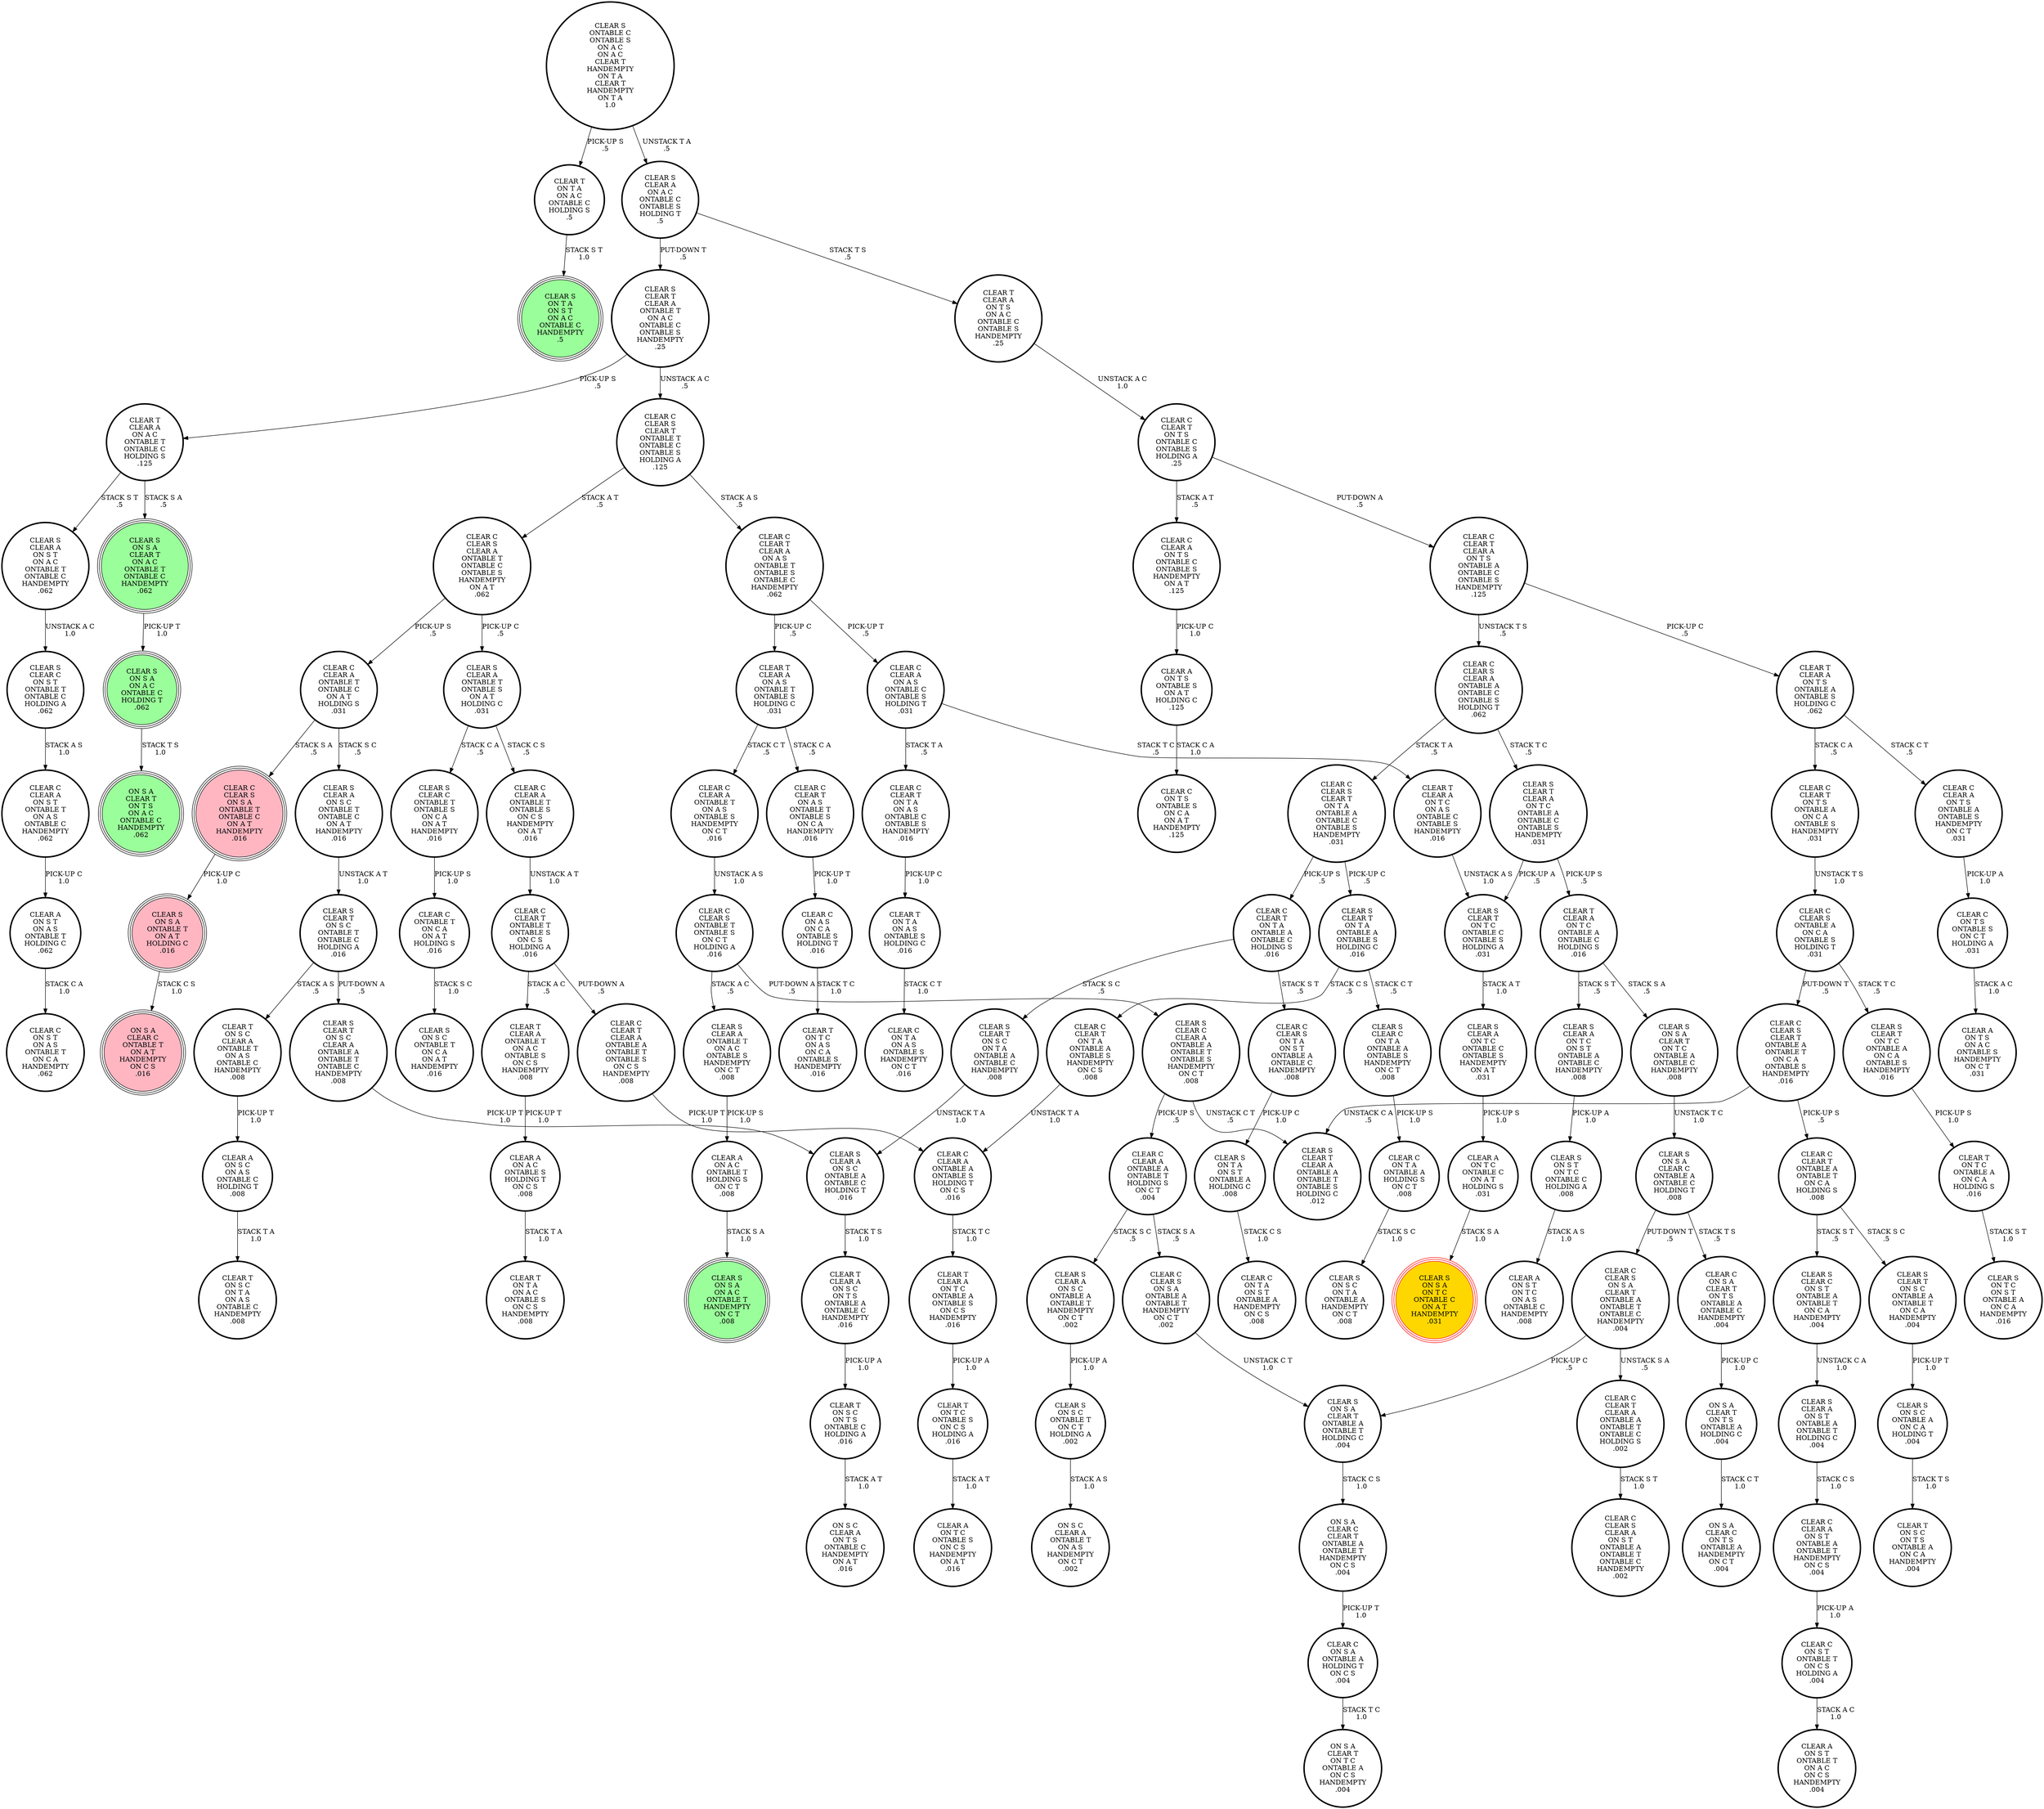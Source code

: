 digraph {
"CLEAR C\nCLEAR A\nONTABLE T\nONTABLE S\nON C S\nHANDEMPTY\nON A T\n.016\n" -> "CLEAR C\nCLEAR T\nONTABLE T\nONTABLE S\nON C S\nHOLDING A\n.016\n"[label="UNSTACK A T\n1.0\n"];
"CLEAR C\nCLEAR A\nON S T\nONTABLE A\nONTABLE T\nHANDEMPTY\nON C S\n.004\n" -> "CLEAR C\nON S T\nONTABLE T\nON C S\nHOLDING A\n.004\n"[label="PICK-UP A\n1.0\n"];
"CLEAR C\nCLEAR A\nON T S\nONTABLE C\nONTABLE S\nHANDEMPTY\nON A T\n.125\n" -> "CLEAR A\nON T S\nONTABLE S\nON A T\nHOLDING C\n.125\n"[label="PICK-UP C\n1.0\n"];
"CLEAR S\nON S A\nONTABLE T\nON A T\nHOLDING C\n.016\n" -> "ON S A\nCLEAR C\nONTABLE T\nON A T\nHANDEMPTY\nON C S\n.016\n"[label="STACK C S\n1.0\n"];
"CLEAR C\nCLEAR T\nON T A\nONTABLE A\nONTABLE S\nHANDEMPTY\nON C S\n.008\n" -> "CLEAR C\nCLEAR A\nONTABLE A\nONTABLE S\nHOLDING T\nON C S\n.016\n"[label="UNSTACK T A\n1.0\n"];
"CLEAR C\nCLEAR S\nON S A\nCLEAR T\nONTABLE A\nONTABLE T\nONTABLE C\nHANDEMPTY\n.004\n" -> "CLEAR C\nCLEAR T\nCLEAR A\nONTABLE A\nONTABLE T\nONTABLE C\nHOLDING S\n.002\n"[label="UNSTACK S A\n.5\n"];
"CLEAR C\nCLEAR S\nON S A\nCLEAR T\nONTABLE A\nONTABLE T\nONTABLE C\nHANDEMPTY\n.004\n" -> "CLEAR S\nON S A\nCLEAR T\nONTABLE A\nONTABLE T\nHOLDING C\n.004\n"[label="PICK-UP C\n.5\n"];
"CLEAR T\nCLEAR A\nON T C\nONTABLE A\nONTABLE C\nHOLDING S\n.016\n" -> "CLEAR S\nCLEAR A\nON T C\nON S T\nONTABLE A\nONTABLE C\nHANDEMPTY\n.008\n"[label="STACK S T\n.5\n"];
"CLEAR T\nCLEAR A\nON T C\nONTABLE A\nONTABLE C\nHOLDING S\n.016\n" -> "CLEAR S\nON S A\nCLEAR T\nON T C\nONTABLE A\nONTABLE C\nHANDEMPTY\n.008\n"[label="STACK S A\n.5\n"];
"CLEAR S\nCLEAR C\nON T A\nONTABLE A\nONTABLE S\nHANDEMPTY\nON C T\n.008\n" -> "CLEAR C\nON T A\nONTABLE A\nHOLDING S\nON C T\n.008\n"[label="PICK-UP S\n1.0\n"];
"CLEAR S\nCLEAR C\nON S T\nONTABLE A\nONTABLE T\nON C A\nHANDEMPTY\n.004\n" -> "CLEAR S\nCLEAR A\nON S T\nONTABLE A\nONTABLE T\nHOLDING C\n.004\n"[label="UNSTACK C A\n1.0\n"];
"CLEAR C\nCLEAR S\nON S A\nONTABLE T\nONTABLE C\nON A T\nHANDEMPTY\n.016\n" -> "CLEAR S\nON S A\nONTABLE T\nON A T\nHOLDING C\n.016\n"[label="PICK-UP C\n1.0\n"];
"CLEAR S\nCLEAR T\nON S C\nCLEAR A\nONTABLE A\nONTABLE T\nONTABLE C\nHANDEMPTY\n.008\n" -> "CLEAR S\nCLEAR A\nON S C\nONTABLE A\nONTABLE C\nHOLDING T\n.016\n"[label="PICK-UP T\n1.0\n"];
"CLEAR A\nON A C\nONTABLE T\nHOLDING S\nON C T\n.008\n" -> "CLEAR S\nON S A\nON A C\nONTABLE T\nHANDEMPTY\nON C T\n.008\n"[label="STACK S A\n1.0\n"];
"CLEAR S\nON S T\nON T C\nONTABLE C\nHOLDING A\n.008\n" -> "CLEAR A\nON S T\nON T C\nON A S\nONTABLE C\nHANDEMPTY\n.008\n"[label="STACK A S\n1.0\n"];
"CLEAR S\nCLEAR A\nONTABLE T\nON A C\nONTABLE S\nHANDEMPTY\nON C T\n.008\n" -> "CLEAR A\nON A C\nONTABLE T\nHOLDING S\nON C T\n.008\n"[label="PICK-UP S\n1.0\n"];
"CLEAR S\nCLEAR A\nON T C\nON S T\nONTABLE A\nONTABLE C\nHANDEMPTY\n.008\n" -> "CLEAR S\nON S T\nON T C\nONTABLE C\nHOLDING A\n.008\n"[label="PICK-UP A\n1.0\n"];
"CLEAR T\nCLEAR A\nON T C\nONTABLE A\nONTABLE S\nON C S\nHANDEMPTY\n.016\n" -> "CLEAR T\nON T C\nONTABLE S\nON C S\nHOLDING A\n.016\n"[label="PICK-UP A\n1.0\n"];
"CLEAR C\nON T S\nONTABLE S\nON C T\nHOLDING A\n.031\n" -> "CLEAR A\nON T S\nON A C\nONTABLE S\nHANDEMPTY\nON C T\n.031\n"[label="STACK A C\n1.0\n"];
"CLEAR C\nCLEAR T\nON T S\nONTABLE C\nONTABLE S\nHOLDING A\n.25\n" -> "CLEAR C\nCLEAR T\nCLEAR A\nON T S\nONTABLE A\nONTABLE C\nONTABLE S\nHANDEMPTY\n.125\n"[label="PUT-DOWN A\n.5\n"];
"CLEAR C\nCLEAR T\nON T S\nONTABLE C\nONTABLE S\nHOLDING A\n.25\n" -> "CLEAR C\nCLEAR A\nON T S\nONTABLE C\nONTABLE S\nHANDEMPTY\nON A T\n.125\n"[label="STACK A T\n.5\n"];
"CLEAR C\nCLEAR T\nON T S\nONTABLE A\nON C A\nONTABLE S\nHANDEMPTY\n.031\n" -> "CLEAR C\nCLEAR S\nONTABLE A\nON C A\nONTABLE S\nHOLDING T\n.031\n"[label="UNSTACK T S\n1.0\n"];
"CLEAR C\nCLEAR T\nONTABLE T\nONTABLE S\nON C S\nHOLDING A\n.016\n" -> "CLEAR C\nCLEAR T\nCLEAR A\nONTABLE A\nONTABLE T\nONTABLE S\nON C S\nHANDEMPTY\n.008\n"[label="PUT-DOWN A\n.5\n"];
"CLEAR C\nCLEAR T\nONTABLE T\nONTABLE S\nON C S\nHOLDING A\n.016\n" -> "CLEAR T\nCLEAR A\nONTABLE T\nON A C\nONTABLE S\nON C S\nHANDEMPTY\n.008\n"[label="STACK A C\n.5\n"];
"CLEAR C\nCLEAR T\nCLEAR A\nONTABLE A\nONTABLE T\nONTABLE C\nHOLDING S\n.002\n" -> "CLEAR C\nCLEAR S\nCLEAR A\nON S T\nONTABLE A\nONTABLE T\nONTABLE C\nHANDEMPTY\n.002\n"[label="STACK S T\n1.0\n"];
"CLEAR T\nON S C\nCLEAR A\nONTABLE T\nON A S\nONTABLE C\nHANDEMPTY\n.008\n" -> "CLEAR A\nON S C\nON A S\nONTABLE C\nHOLDING T\n.008\n"[label="PICK-UP T\n1.0\n"];
"CLEAR T\nCLEAR A\nON A C\nONTABLE T\nONTABLE C\nHOLDING S\n.125\n" -> "CLEAR S\nCLEAR A\nON S T\nON A C\nONTABLE T\nONTABLE C\nHANDEMPTY\n.062\n"[label="STACK S T\n.5\n"];
"CLEAR T\nCLEAR A\nON A C\nONTABLE T\nONTABLE C\nHOLDING S\n.125\n" -> "CLEAR S\nON S A\nCLEAR T\nON A C\nONTABLE T\nONTABLE C\nHANDEMPTY\n.062\n"[label="STACK S A\n.5\n"];
"CLEAR S\nON S A\nCLEAR T\nONTABLE A\nONTABLE T\nHOLDING C\n.004\n" -> "ON S A\nCLEAR C\nCLEAR T\nONTABLE A\nONTABLE T\nHANDEMPTY\nON C S\n.004\n"[label="STACK C S\n1.0\n"];
"CLEAR C\nCLEAR A\nON A S\nONTABLE C\nONTABLE S\nHOLDING T\n.031\n" -> "CLEAR T\nCLEAR A\nON T C\nON A S\nONTABLE C\nONTABLE S\nHANDEMPTY\n.016\n"[label="STACK T C\n.5\n"];
"CLEAR C\nCLEAR A\nON A S\nONTABLE C\nONTABLE S\nHOLDING T\n.031\n" -> "CLEAR C\nCLEAR T\nON T A\nON A S\nONTABLE C\nONTABLE S\nHANDEMPTY\n.016\n"[label="STACK T A\n.5\n"];
"CLEAR T\nON S C\nON T S\nONTABLE C\nHOLDING A\n.016\n" -> "ON S C\nCLEAR A\nON T S\nONTABLE C\nHANDEMPTY\nON A T\n.016\n"[label="STACK A T\n1.0\n"];
"CLEAR C\nON S T\nONTABLE T\nON C S\nHOLDING A\n.004\n" -> "CLEAR A\nON S T\nONTABLE T\nON A C\nON C S\nHANDEMPTY\n.004\n"[label="STACK A C\n1.0\n"];
"ON S A\nCLEAR C\nCLEAR T\nONTABLE A\nONTABLE T\nHANDEMPTY\nON C S\n.004\n" -> "CLEAR C\nON S A\nONTABLE A\nHOLDING T\nON C S\n.004\n"[label="PICK-UP T\n1.0\n"];
"CLEAR S\nON S A\nCLEAR T\nON T C\nONTABLE A\nONTABLE C\nHANDEMPTY\n.008\n" -> "CLEAR S\nON S A\nCLEAR C\nONTABLE A\nONTABLE C\nHOLDING T\n.008\n"[label="UNSTACK T C\n1.0\n"];
"CLEAR C\nCLEAR S\nONTABLE T\nONTABLE S\nON C T\nHOLDING A\n.016\n" -> "CLEAR S\nCLEAR C\nCLEAR A\nONTABLE A\nONTABLE T\nONTABLE S\nHANDEMPTY\nON C T\n.008\n"[label="PUT-DOWN A\n.5\n"];
"CLEAR C\nCLEAR S\nONTABLE T\nONTABLE S\nON C T\nHOLDING A\n.016\n" -> "CLEAR S\nCLEAR A\nONTABLE T\nON A C\nONTABLE S\nHANDEMPTY\nON C T\n.008\n"[label="STACK A C\n.5\n"];
"CLEAR C\nCLEAR T\nONTABLE A\nONTABLE T\nON C A\nHOLDING S\n.008\n" -> "CLEAR S\nCLEAR C\nON S T\nONTABLE A\nONTABLE T\nON C A\nHANDEMPTY\n.004\n"[label="STACK S T\n.5\n"];
"CLEAR C\nCLEAR T\nONTABLE A\nONTABLE T\nON C A\nHOLDING S\n.008\n" -> "CLEAR S\nCLEAR T\nON S C\nONTABLE A\nONTABLE T\nON C A\nHANDEMPTY\n.004\n"[label="STACK S C\n.5\n"];
"CLEAR C\nCLEAR S\nON S A\nONTABLE A\nONTABLE T\nHANDEMPTY\nON C T\n.002\n" -> "CLEAR S\nON S A\nCLEAR T\nONTABLE A\nONTABLE T\nHOLDING C\n.004\n"[label="UNSTACK C T\n1.0\n"];
"CLEAR C\nCLEAR T\nON T A\nONTABLE A\nONTABLE C\nHOLDING S\n.016\n" -> "CLEAR S\nCLEAR T\nON S C\nON T A\nONTABLE A\nONTABLE C\nHANDEMPTY\n.008\n"[label="STACK S C\n.5\n"];
"CLEAR C\nCLEAR T\nON T A\nONTABLE A\nONTABLE C\nHOLDING S\n.016\n" -> "CLEAR C\nCLEAR S\nON T A\nON S T\nONTABLE A\nONTABLE C\nHANDEMPTY\n.008\n"[label="STACK S T\n.5\n"];
"CLEAR A\nON S T\nON A S\nONTABLE T\nHOLDING C\n.062\n" -> "CLEAR C\nON S T\nON A S\nONTABLE T\nON C A\nHANDEMPTY\n.062\n"[label="STACK C A\n1.0\n"];
"CLEAR C\nCLEAR S\nCLEAR A\nONTABLE T\nONTABLE C\nONTABLE S\nHANDEMPTY\nON A T\n.062\n" -> "CLEAR C\nCLEAR A\nONTABLE T\nONTABLE C\nON A T\nHOLDING S\n.031\n"[label="PICK-UP S\n.5\n"];
"CLEAR C\nCLEAR S\nCLEAR A\nONTABLE T\nONTABLE C\nONTABLE S\nHANDEMPTY\nON A T\n.062\n" -> "CLEAR S\nCLEAR A\nONTABLE T\nONTABLE S\nON A T\nHOLDING C\n.031\n"[label="PICK-UP C\n.5\n"];
"CLEAR C\nON S A\nCLEAR T\nON T S\nONTABLE A\nONTABLE C\nHANDEMPTY\n.004\n" -> "ON S A\nCLEAR T\nON T S\nONTABLE A\nHOLDING C\n.004\n"[label="PICK-UP C\n1.0\n"];
"CLEAR T\nCLEAR A\nON T C\nON A S\nONTABLE C\nONTABLE S\nHANDEMPTY\n.016\n" -> "CLEAR S\nCLEAR T\nON T C\nONTABLE C\nONTABLE S\nHOLDING A\n.031\n"[label="UNSTACK A S\n1.0\n"];
"CLEAR C\nCLEAR S\nCLEAR T\nONTABLE T\nONTABLE C\nONTABLE S\nHOLDING A\n.125\n" -> "CLEAR C\nCLEAR T\nCLEAR A\nON A S\nONTABLE T\nONTABLE S\nONTABLE C\nHANDEMPTY\n.062\n"[label="STACK A S\n.5\n"];
"CLEAR C\nCLEAR S\nCLEAR T\nONTABLE T\nONTABLE C\nONTABLE S\nHOLDING A\n.125\n" -> "CLEAR C\nCLEAR S\nCLEAR A\nONTABLE T\nONTABLE C\nONTABLE S\nHANDEMPTY\nON A T\n.062\n"[label="STACK A T\n.5\n"];
"CLEAR C\nON S A\nONTABLE A\nHOLDING T\nON C S\n.004\n" -> "ON S A\nCLEAR T\nON T C\nONTABLE A\nON C S\nHANDEMPTY\n.004\n"[label="STACK T C\n1.0\n"];
"CLEAR T\nON T A\nON A S\nONTABLE S\nHOLDING C\n.016\n" -> "CLEAR C\nON T A\nON A S\nONTABLE S\nHANDEMPTY\nON C T\n.016\n"[label="STACK C T\n1.0\n"];
"CLEAR C\nCLEAR T\nCLEAR A\nONTABLE A\nONTABLE T\nONTABLE S\nON C S\nHANDEMPTY\n.008\n" -> "CLEAR C\nCLEAR A\nONTABLE A\nONTABLE S\nHOLDING T\nON C S\n.016\n"[label="PICK-UP T\n1.0\n"];
"CLEAR S\nCLEAR A\nON S C\nONTABLE T\nONTABLE C\nON A T\nHANDEMPTY\n.016\n" -> "CLEAR S\nCLEAR T\nON S C\nONTABLE T\nONTABLE C\nHOLDING A\n.016\n"[label="UNSTACK A T\n1.0\n"];
"CLEAR C\nONTABLE T\nON C A\nON A T\nHOLDING S\n.016\n" -> "CLEAR S\nON S C\nONTABLE T\nON C A\nON A T\nHANDEMPTY\n.016\n"[label="STACK S C\n1.0\n"];
"ON S A\nCLEAR T\nON T S\nONTABLE A\nHOLDING C\n.004\n" -> "ON S A\nCLEAR C\nON T S\nONTABLE A\nHANDEMPTY\nON C T\n.004\n"[label="STACK C T\n1.0\n"];
"CLEAR C\nCLEAR T\nON A S\nONTABLE T\nONTABLE S\nON C A\nHANDEMPTY\n.016\n" -> "CLEAR C\nON A S\nON C A\nONTABLE S\nHOLDING T\n.016\n"[label="PICK-UP T\n1.0\n"];
"CLEAR T\nCLEAR A\nON A S\nONTABLE T\nONTABLE S\nHOLDING C\n.031\n" -> "CLEAR C\nCLEAR A\nONTABLE T\nON A S\nONTABLE S\nHANDEMPTY\nON C T\n.016\n"[label="STACK C T\n.5\n"];
"CLEAR T\nCLEAR A\nON A S\nONTABLE T\nONTABLE S\nHOLDING C\n.031\n" -> "CLEAR C\nCLEAR T\nON A S\nONTABLE T\nONTABLE S\nON C A\nHANDEMPTY\n.016\n"[label="STACK C A\n.5\n"];
"CLEAR C\nCLEAR A\nON S T\nONTABLE T\nON A S\nONTABLE C\nHANDEMPTY\n.062\n" -> "CLEAR A\nON S T\nON A S\nONTABLE T\nHOLDING C\n.062\n"[label="PICK-UP C\n1.0\n"];
"CLEAR T\nON T A\nON A C\nONTABLE C\nHOLDING S\n.5\n" -> "CLEAR S\nON T A\nON S T\nON A C\nONTABLE C\nHANDEMPTY\n.5\n"[label="STACK S T\n1.0\n"];
"CLEAR A\nON T C\nONTABLE C\nON A T\nHOLDING S\n.031\n" -> "CLEAR S\nON S A\nON T C\nONTABLE C\nON A T\nHANDEMPTY\n.031\n"[label="STACK S A\n1.0\n"];
"CLEAR S\nON S C\nONTABLE T\nON C T\nHOLDING A\n.002\n" -> "ON S C\nCLEAR A\nONTABLE T\nON A S\nHANDEMPTY\nON C T\n.002\n"[label="STACK A S\n1.0\n"];
"CLEAR S\nCLEAR T\nON S C\nONTABLE T\nONTABLE C\nHOLDING A\n.016\n" -> "CLEAR T\nON S C\nCLEAR A\nONTABLE T\nON A S\nONTABLE C\nHANDEMPTY\n.008\n"[label="STACK A S\n.5\n"];
"CLEAR S\nCLEAR T\nON S C\nONTABLE T\nONTABLE C\nHOLDING A\n.016\n" -> "CLEAR S\nCLEAR T\nON S C\nCLEAR A\nONTABLE A\nONTABLE T\nONTABLE C\nHANDEMPTY\n.008\n"[label="PUT-DOWN A\n.5\n"];
"CLEAR S\nCLEAR A\nON S T\nON A C\nONTABLE T\nONTABLE C\nHANDEMPTY\n.062\n" -> "CLEAR S\nCLEAR C\nON S T\nONTABLE T\nONTABLE C\nHOLDING A\n.062\n"[label="UNSTACK A C\n1.0\n"];
"CLEAR S\nCLEAR C\nON S T\nONTABLE T\nONTABLE C\nHOLDING A\n.062\n" -> "CLEAR C\nCLEAR A\nON S T\nONTABLE T\nON A S\nONTABLE C\nHANDEMPTY\n.062\n"[label="STACK A S\n1.0\n"];
"CLEAR C\nCLEAR S\nON T A\nON S T\nONTABLE A\nONTABLE C\nHANDEMPTY\n.008\n" -> "CLEAR S\nON T A\nON S T\nONTABLE A\nHOLDING C\n.008\n"[label="PICK-UP C\n1.0\n"];
"CLEAR C\nON A S\nON C A\nONTABLE S\nHOLDING T\n.016\n" -> "CLEAR T\nON T C\nON A S\nON C A\nONTABLE S\nHANDEMPTY\n.016\n"[label="STACK T C\n1.0\n"];
"CLEAR S\nON S A\nCLEAR T\nON A C\nONTABLE T\nONTABLE C\nHANDEMPTY\n.062\n" -> "CLEAR S\nON S A\nON A C\nONTABLE C\nHOLDING T\n.062\n"[label="PICK-UP T\n1.0\n"];
"CLEAR C\nCLEAR S\nCLEAR T\nONTABLE A\nONTABLE T\nON C A\nONTABLE S\nHANDEMPTY\n.016\n" -> "CLEAR S\nCLEAR T\nCLEAR A\nONTABLE A\nONTABLE T\nONTABLE S\nHOLDING C\n.012\n"[label="UNSTACK C A\n.5\n"];
"CLEAR C\nCLEAR S\nCLEAR T\nONTABLE A\nONTABLE T\nON C A\nONTABLE S\nHANDEMPTY\n.016\n" -> "CLEAR C\nCLEAR T\nONTABLE A\nONTABLE T\nON C A\nHOLDING S\n.008\n"[label="PICK-UP S\n.5\n"];
"CLEAR C\nCLEAR T\nCLEAR A\nON T S\nONTABLE A\nONTABLE C\nONTABLE S\nHANDEMPTY\n.125\n" -> "CLEAR C\nCLEAR S\nCLEAR A\nONTABLE A\nONTABLE C\nONTABLE S\nHOLDING T\n.062\n"[label="UNSTACK T S\n.5\n"];
"CLEAR C\nCLEAR T\nCLEAR A\nON T S\nONTABLE A\nONTABLE C\nONTABLE S\nHANDEMPTY\n.125\n" -> "CLEAR T\nCLEAR A\nON T S\nONTABLE A\nONTABLE S\nHOLDING C\n.062\n"[label="PICK-UP C\n.5\n"];
"CLEAR A\nON T S\nONTABLE S\nON A T\nHOLDING C\n.125\n" -> "CLEAR C\nON T S\nONTABLE S\nON C A\nON A T\nHANDEMPTY\n.125\n"[label="STACK C A\n1.0\n"];
"CLEAR S\nCLEAR C\nONTABLE T\nONTABLE S\nON C A\nON A T\nHANDEMPTY\n.016\n" -> "CLEAR C\nONTABLE T\nON C A\nON A T\nHOLDING S\n.016\n"[label="PICK-UP S\n1.0\n"];
"CLEAR C\nCLEAR A\nONTABLE A\nONTABLE S\nHOLDING T\nON C S\n.016\n" -> "CLEAR T\nCLEAR A\nON T C\nONTABLE A\nONTABLE S\nON C S\nHANDEMPTY\n.016\n"[label="STACK T C\n1.0\n"];
"CLEAR S\nCLEAR T\nON T C\nONTABLE C\nONTABLE S\nHOLDING A\n.031\n" -> "CLEAR S\nCLEAR A\nON T C\nONTABLE C\nONTABLE S\nHANDEMPTY\nON A T\n.031\n"[label="STACK A T\n1.0\n"];
"CLEAR S\nCLEAR A\nON S C\nONTABLE A\nONTABLE T\nHANDEMPTY\nON C T\n.002\n" -> "CLEAR S\nON S C\nONTABLE T\nON C T\nHOLDING A\n.002\n"[label="PICK-UP A\n1.0\n"];
"CLEAR S\nCLEAR A\nONTABLE T\nONTABLE S\nON A T\nHOLDING C\n.031\n" -> "CLEAR S\nCLEAR C\nONTABLE T\nONTABLE S\nON C A\nON A T\nHANDEMPTY\n.016\n"[label="STACK C A\n.5\n"];
"CLEAR S\nCLEAR A\nONTABLE T\nONTABLE S\nON A T\nHOLDING C\n.031\n" -> "CLEAR C\nCLEAR A\nONTABLE T\nONTABLE S\nON C S\nHANDEMPTY\nON A T\n.016\n"[label="STACK C S\n.5\n"];
"CLEAR C\nCLEAR S\nONTABLE A\nON C A\nONTABLE S\nHOLDING T\n.031\n" -> "CLEAR S\nCLEAR T\nON T C\nONTABLE A\nON C A\nONTABLE S\nHANDEMPTY\n.016\n"[label="STACK T C\n.5\n"];
"CLEAR C\nCLEAR S\nONTABLE A\nON C A\nONTABLE S\nHOLDING T\n.031\n" -> "CLEAR C\nCLEAR S\nCLEAR T\nONTABLE A\nONTABLE T\nON C A\nONTABLE S\nHANDEMPTY\n.016\n"[label="PUT-DOWN T\n.5\n"];
"CLEAR A\nON S C\nON A S\nONTABLE C\nHOLDING T\n.008\n" -> "CLEAR T\nON S C\nON T A\nON A S\nONTABLE C\nHANDEMPTY\n.008\n"[label="STACK T A\n1.0\n"];
"CLEAR S\nON S C\nONTABLE A\nON C A\nHOLDING T\n.004\n" -> "CLEAR T\nON S C\nON T S\nONTABLE A\nON C A\nHANDEMPTY\n.004\n"[label="STACK T S\n1.0\n"];
"CLEAR S\nCLEAR T\nCLEAR A\nONTABLE T\nON A C\nONTABLE C\nONTABLE S\nHANDEMPTY\n.25\n" -> "CLEAR C\nCLEAR S\nCLEAR T\nONTABLE T\nONTABLE C\nONTABLE S\nHOLDING A\n.125\n"[label="UNSTACK A C\n.5\n"];
"CLEAR S\nCLEAR T\nCLEAR A\nONTABLE T\nON A C\nONTABLE C\nONTABLE S\nHANDEMPTY\n.25\n" -> "CLEAR T\nCLEAR A\nON A C\nONTABLE T\nONTABLE C\nHOLDING S\n.125\n"[label="PICK-UP S\n.5\n"];
"CLEAR S\nCLEAR C\nCLEAR A\nONTABLE A\nONTABLE T\nONTABLE S\nHANDEMPTY\nON C T\n.008\n" -> "CLEAR S\nCLEAR T\nCLEAR A\nONTABLE A\nONTABLE T\nONTABLE S\nHOLDING C\n.012\n"[label="UNSTACK C T\n.5\n"];
"CLEAR S\nCLEAR C\nCLEAR A\nONTABLE A\nONTABLE T\nONTABLE S\nHANDEMPTY\nON C T\n.008\n" -> "CLEAR C\nCLEAR A\nONTABLE A\nONTABLE T\nHOLDING S\nON C T\n.004\n"[label="PICK-UP S\n.5\n"];
"CLEAR T\nCLEAR A\nON T S\nONTABLE A\nONTABLE S\nHOLDING C\n.062\n" -> "CLEAR C\nCLEAR T\nON T S\nONTABLE A\nON C A\nONTABLE S\nHANDEMPTY\n.031\n"[label="STACK C A\n.5\n"];
"CLEAR T\nCLEAR A\nON T S\nONTABLE A\nONTABLE S\nHOLDING C\n.062\n" -> "CLEAR C\nCLEAR A\nON T S\nONTABLE A\nONTABLE S\nHANDEMPTY\nON C T\n.031\n"[label="STACK C T\n.5\n"];
"CLEAR S\nCLEAR A\nON A C\nONTABLE C\nONTABLE S\nHOLDING T\n.5\n" -> "CLEAR S\nCLEAR T\nCLEAR A\nONTABLE T\nON A C\nONTABLE C\nONTABLE S\nHANDEMPTY\n.25\n"[label="PUT-DOWN T\n.5\n"];
"CLEAR S\nCLEAR A\nON A C\nONTABLE C\nONTABLE S\nHOLDING T\n.5\n" -> "CLEAR T\nCLEAR A\nON T S\nON A C\nONTABLE C\nONTABLE S\nHANDEMPTY\n.25\n"[label="STACK T S\n.5\n"];
"CLEAR S\nCLEAR T\nCLEAR A\nON T C\nONTABLE A\nONTABLE C\nONTABLE S\nHANDEMPTY\n.031\n" -> "CLEAR S\nCLEAR T\nON T C\nONTABLE C\nONTABLE S\nHOLDING A\n.031\n"[label="PICK-UP A\n.5\n"];
"CLEAR S\nCLEAR T\nCLEAR A\nON T C\nONTABLE A\nONTABLE C\nONTABLE S\nHANDEMPTY\n.031\n" -> "CLEAR T\nCLEAR A\nON T C\nONTABLE A\nONTABLE C\nHOLDING S\n.016\n"[label="PICK-UP S\n.5\n"];
"CLEAR S\nCLEAR T\nON T C\nONTABLE A\nON C A\nONTABLE S\nHANDEMPTY\n.016\n" -> "CLEAR T\nON T C\nONTABLE A\nON C A\nHOLDING S\n.016\n"[label="PICK-UP S\n1.0\n"];
"CLEAR S\nCLEAR A\nON S T\nONTABLE A\nONTABLE T\nHOLDING C\n.004\n" -> "CLEAR C\nCLEAR A\nON S T\nONTABLE A\nONTABLE T\nHANDEMPTY\nON C S\n.004\n"[label="STACK C S\n1.0\n"];
"CLEAR S\nCLEAR A\nON T C\nONTABLE C\nONTABLE S\nHANDEMPTY\nON A T\n.031\n" -> "CLEAR A\nON T C\nONTABLE C\nON A T\nHOLDING S\n.031\n"[label="PICK-UP S\n1.0\n"];
"CLEAR T\nCLEAR A\nON T S\nON A C\nONTABLE C\nONTABLE S\nHANDEMPTY\n.25\n" -> "CLEAR C\nCLEAR T\nON T S\nONTABLE C\nONTABLE S\nHOLDING A\n.25\n"[label="UNSTACK A C\n1.0\n"];
"CLEAR T\nCLEAR A\nONTABLE T\nON A C\nONTABLE S\nON C S\nHANDEMPTY\n.008\n" -> "CLEAR A\nON A C\nONTABLE S\nHOLDING T\nON C S\n.008\n"[label="PICK-UP T\n1.0\n"];
"CLEAR T\nON T C\nONTABLE S\nON C S\nHOLDING A\n.016\n" -> "CLEAR A\nON T C\nONTABLE S\nON C S\nHANDEMPTY\nON A T\n.016\n"[label="STACK A T\n1.0\n"];
"CLEAR S\nCLEAR T\nON T A\nONTABLE A\nONTABLE S\nHOLDING C\n.016\n" -> "CLEAR S\nCLEAR C\nON T A\nONTABLE A\nONTABLE S\nHANDEMPTY\nON C T\n.008\n"[label="STACK C T\n.5\n"];
"CLEAR S\nCLEAR T\nON T A\nONTABLE A\nONTABLE S\nHOLDING C\n.016\n" -> "CLEAR C\nCLEAR T\nON T A\nONTABLE A\nONTABLE S\nHANDEMPTY\nON C S\n.008\n"[label="STACK C S\n.5\n"];
"CLEAR C\nCLEAR A\nONTABLE T\nON A S\nONTABLE S\nHANDEMPTY\nON C T\n.016\n" -> "CLEAR C\nCLEAR S\nONTABLE T\nONTABLE S\nON C T\nHOLDING A\n.016\n"[label="UNSTACK A S\n1.0\n"];
"CLEAR C\nCLEAR A\nONTABLE A\nONTABLE T\nHOLDING S\nON C T\n.004\n" -> "CLEAR S\nCLEAR A\nON S C\nONTABLE A\nONTABLE T\nHANDEMPTY\nON C T\n.002\n"[label="STACK S C\n.5\n"];
"CLEAR C\nCLEAR A\nONTABLE A\nONTABLE T\nHOLDING S\nON C T\n.004\n" -> "CLEAR C\nCLEAR S\nON S A\nONTABLE A\nONTABLE T\nHANDEMPTY\nON C T\n.002\n"[label="STACK S A\n.5\n"];
"CLEAR T\nON T C\nONTABLE A\nON C A\nHOLDING S\n.016\n" -> "CLEAR S\nON T C\nON S T\nONTABLE A\nON C A\nHANDEMPTY\n.016\n"[label="STACK S T\n1.0\n"];
"CLEAR C\nCLEAR A\nONTABLE T\nONTABLE C\nON A T\nHOLDING S\n.031\n" -> "CLEAR S\nCLEAR A\nON S C\nONTABLE T\nONTABLE C\nON A T\nHANDEMPTY\n.016\n"[label="STACK S C\n.5\n"];
"CLEAR C\nCLEAR A\nONTABLE T\nONTABLE C\nON A T\nHOLDING S\n.031\n" -> "CLEAR C\nCLEAR S\nON S A\nONTABLE T\nONTABLE C\nON A T\nHANDEMPTY\n.016\n"[label="STACK S A\n.5\n"];
"CLEAR C\nCLEAR A\nON T S\nONTABLE A\nONTABLE S\nHANDEMPTY\nON C T\n.031\n" -> "CLEAR C\nON T S\nONTABLE S\nON C T\nHOLDING A\n.031\n"[label="PICK-UP A\n1.0\n"];
"CLEAR T\nCLEAR A\nON S C\nON T S\nONTABLE A\nONTABLE C\nHANDEMPTY\n.016\n" -> "CLEAR T\nON S C\nON T S\nONTABLE C\nHOLDING A\n.016\n"[label="PICK-UP A\n1.0\n"];
"CLEAR A\nON A C\nONTABLE S\nHOLDING T\nON C S\n.008\n" -> "CLEAR T\nON T A\nON A C\nONTABLE S\nON C S\nHANDEMPTY\n.008\n"[label="STACK T A\n1.0\n"];
"CLEAR C\nCLEAR T\nON T A\nON A S\nONTABLE C\nONTABLE S\nHANDEMPTY\n.016\n" -> "CLEAR T\nON T A\nON A S\nONTABLE S\nHOLDING C\n.016\n"[label="PICK-UP C\n1.0\n"];
"CLEAR S\nON S A\nON A C\nONTABLE C\nHOLDING T\n.062\n" -> "ON S A\nCLEAR T\nON T S\nON A C\nONTABLE C\nHANDEMPTY\n.062\n"[label="STACK T S\n1.0\n"];
"CLEAR S\nON T A\nON S T\nONTABLE A\nHOLDING C\n.008\n" -> "CLEAR C\nON T A\nON S T\nONTABLE A\nHANDEMPTY\nON C S\n.008\n"[label="STACK C S\n1.0\n"];
"CLEAR C\nCLEAR S\nCLEAR T\nON T A\nONTABLE A\nONTABLE C\nONTABLE S\nHANDEMPTY\n.031\n" -> "CLEAR C\nCLEAR T\nON T A\nONTABLE A\nONTABLE C\nHOLDING S\n.016\n"[label="PICK-UP S\n.5\n"];
"CLEAR C\nCLEAR S\nCLEAR T\nON T A\nONTABLE A\nONTABLE C\nONTABLE S\nHANDEMPTY\n.031\n" -> "CLEAR S\nCLEAR T\nON T A\nONTABLE A\nONTABLE S\nHOLDING C\n.016\n"[label="PICK-UP C\n.5\n"];
"CLEAR C\nCLEAR T\nCLEAR A\nON A S\nONTABLE T\nONTABLE S\nONTABLE C\nHANDEMPTY\n.062\n" -> "CLEAR T\nCLEAR A\nON A S\nONTABLE T\nONTABLE S\nHOLDING C\n.031\n"[label="PICK-UP C\n.5\n"];
"CLEAR C\nCLEAR T\nCLEAR A\nON A S\nONTABLE T\nONTABLE S\nONTABLE C\nHANDEMPTY\n.062\n" -> "CLEAR C\nCLEAR A\nON A S\nONTABLE C\nONTABLE S\nHOLDING T\n.031\n"[label="PICK-UP T\n.5\n"];
"CLEAR S\nCLEAR A\nON S C\nONTABLE A\nONTABLE C\nHOLDING T\n.016\n" -> "CLEAR T\nCLEAR A\nON S C\nON T S\nONTABLE A\nONTABLE C\nHANDEMPTY\n.016\n"[label="STACK T S\n1.0\n"];
"CLEAR S\nCLEAR T\nON S C\nONTABLE A\nONTABLE T\nON C A\nHANDEMPTY\n.004\n" -> "CLEAR S\nON S C\nONTABLE A\nON C A\nHOLDING T\n.004\n"[label="PICK-UP T\n1.0\n"];
"CLEAR C\nON T A\nONTABLE A\nHOLDING S\nON C T\n.008\n" -> "CLEAR S\nON S C\nON T A\nONTABLE A\nHANDEMPTY\nON C T\n.008\n"[label="STACK S C\n1.0\n"];
"CLEAR S\nCLEAR T\nON S C\nON T A\nONTABLE A\nONTABLE C\nHANDEMPTY\n.008\n" -> "CLEAR S\nCLEAR A\nON S C\nONTABLE A\nONTABLE C\nHOLDING T\n.016\n"[label="UNSTACK T A\n1.0\n"];
"CLEAR S\nONTABLE C\nONTABLE S\nON A C\nON A C\nCLEAR T\nHANDEMPTY\nON T A\nCLEAR T\nHANDEMPTY\nON T A\n1.0\n" -> "CLEAR T\nON T A\nON A C\nONTABLE C\nHOLDING S\n.5\n"[label="PICK-UP S\n.5\n"];
"CLEAR S\nONTABLE C\nONTABLE S\nON A C\nON A C\nCLEAR T\nHANDEMPTY\nON T A\nCLEAR T\nHANDEMPTY\nON T A\n1.0\n" -> "CLEAR S\nCLEAR A\nON A C\nONTABLE C\nONTABLE S\nHOLDING T\n.5\n"[label="UNSTACK T A\n.5\n"];
"CLEAR S\nON S A\nCLEAR C\nONTABLE A\nONTABLE C\nHOLDING T\n.008\n" -> "CLEAR C\nCLEAR S\nON S A\nCLEAR T\nONTABLE A\nONTABLE T\nONTABLE C\nHANDEMPTY\n.004\n"[label="PUT-DOWN T\n.5\n"];
"CLEAR S\nON S A\nCLEAR C\nONTABLE A\nONTABLE C\nHOLDING T\n.008\n" -> "CLEAR C\nON S A\nCLEAR T\nON T S\nONTABLE A\nONTABLE C\nHANDEMPTY\n.004\n"[label="STACK T S\n.5\n"];
"CLEAR C\nCLEAR S\nCLEAR A\nONTABLE A\nONTABLE C\nONTABLE S\nHOLDING T\n.062\n" -> "CLEAR S\nCLEAR T\nCLEAR A\nON T C\nONTABLE A\nONTABLE C\nONTABLE S\nHANDEMPTY\n.031\n"[label="STACK T C\n.5\n"];
"CLEAR C\nCLEAR S\nCLEAR A\nONTABLE A\nONTABLE C\nONTABLE S\nHOLDING T\n.062\n" -> "CLEAR C\nCLEAR S\nCLEAR T\nON T A\nONTABLE A\nONTABLE C\nONTABLE S\nHANDEMPTY\n.031\n"[label="STACK T A\n.5\n"];
"CLEAR C\nON T A\nON S T\nONTABLE A\nHANDEMPTY\nON C S\n.008\n" [shape=circle, penwidth=3];
"ON S A\nCLEAR T\nON T C\nONTABLE A\nON C S\nHANDEMPTY\n.004\n" [shape=circle, penwidth=3];
"CLEAR S\nON S C\nON T A\nONTABLE A\nHANDEMPTY\nON C T\n.008\n" [shape=circle, penwidth=3];
"CLEAR C\nON T A\nON A S\nONTABLE S\nHANDEMPTY\nON C T\n.016\n" [shape=circle, penwidth=3];
"CLEAR T\nON S C\nON T A\nON A S\nONTABLE C\nHANDEMPTY\n.008\n" [shape=circle, penwidth=3];
"ON S C\nCLEAR A\nON T S\nONTABLE C\nHANDEMPTY\nON A T\n.016\n" [shape=circle, penwidth=3];
"CLEAR T\nON T C\nON A S\nON C A\nONTABLE S\nHANDEMPTY\n.016\n" [shape=circle, penwidth=3];
"CLEAR C\nON S T\nON A S\nONTABLE T\nON C A\nHANDEMPTY\n.062\n" [shape=circle, penwidth=3];
"CLEAR T\nON S C\nON T S\nONTABLE A\nON C A\nHANDEMPTY\n.004\n" [shape=circle, penwidth=3];
"CLEAR C\nON T S\nONTABLE S\nON C A\nON A T\nHANDEMPTY\n.125\n" [shape=circle, penwidth=3];
"CLEAR A\nON T S\nON A C\nONTABLE S\nHANDEMPTY\nON C T\n.031\n" [shape=circle, penwidth=3];
"CLEAR A\nON T C\nONTABLE S\nON C S\nHANDEMPTY\nON A T\n.016\n" [shape=circle, penwidth=3];
"CLEAR T\nON T A\nON A C\nONTABLE S\nON C S\nHANDEMPTY\n.008\n" [shape=circle, penwidth=3];
"CLEAR A\nON S T\nONTABLE T\nON A C\nON C S\nHANDEMPTY\n.004\n" [shape=circle, penwidth=3];
"ON S C\nCLEAR A\nONTABLE T\nON A S\nHANDEMPTY\nON C T\n.002\n" [shape=circle, penwidth=3];
"CLEAR S\nCLEAR T\nCLEAR A\nONTABLE A\nONTABLE T\nONTABLE S\nHOLDING C\n.012\n" [shape=circle, penwidth=3];
"ON S A\nCLEAR C\nONTABLE T\nON A T\nHANDEMPTY\nON C S\n.016\n" [shape=circle, style=filled, fillcolor=lightpink, peripheries=3];
"CLEAR S\nON T C\nON S T\nONTABLE A\nON C A\nHANDEMPTY\n.016\n" [shape=circle, penwidth=3];
"CLEAR S\nON S A\nON T C\nONTABLE C\nON A T\nHANDEMPTY\n.031\n" [shape=circle, style=filled color=red, fillcolor=gold, peripheries=3];
"CLEAR S\nON T A\nON S T\nON A C\nONTABLE C\nHANDEMPTY\n.5\n" [shape=circle, style=filled, fillcolor=palegreen1, peripheries=3];
"ON S A\nCLEAR T\nON T S\nON A C\nONTABLE C\nHANDEMPTY\n.062\n" [shape=circle, style=filled, fillcolor=palegreen1, peripheries=3];
"CLEAR S\nON S C\nONTABLE T\nON C A\nON A T\nHANDEMPTY\n.016\n" [shape=circle, penwidth=3];
"CLEAR S\nON S A\nON A C\nONTABLE T\nHANDEMPTY\nON C T\n.008\n" [shape=circle, style=filled, fillcolor=palegreen1, peripheries=3];
"CLEAR C\nCLEAR S\nCLEAR A\nON S T\nONTABLE A\nONTABLE T\nONTABLE C\nHANDEMPTY\n.002\n" [shape=circle, penwidth=3];
"ON S A\nCLEAR C\nON T S\nONTABLE A\nHANDEMPTY\nON C T\n.004\n" [shape=circle, penwidth=3];
"CLEAR A\nON S T\nON T C\nON A S\nONTABLE C\nHANDEMPTY\n.008\n" [shape=circle, penwidth=3];
"CLEAR C\nCLEAR T\nON T S\nONTABLE C\nONTABLE S\nHOLDING A\n.25\n" [shape=circle, penwidth=3];
"CLEAR C\nCLEAR T\nON T A\nONTABLE A\nONTABLE C\nHOLDING S\n.016\n" [shape=circle, penwidth=3];
"CLEAR T\nON S C\nCLEAR A\nONTABLE T\nON A S\nONTABLE C\nHANDEMPTY\n.008\n" [shape=circle, penwidth=3];
"CLEAR S\nCLEAR T\nON S C\nON T A\nONTABLE A\nONTABLE C\nHANDEMPTY\n.008\n" [shape=circle, penwidth=3];
"CLEAR S\nCLEAR T\nON S C\nONTABLE T\nONTABLE C\nHOLDING A\n.016\n" [shape=circle, penwidth=3];
"CLEAR C\nON T A\nON S T\nONTABLE A\nHANDEMPTY\nON C S\n.008\n" [shape=circle, penwidth=3];
"CLEAR A\nON S T\nON A S\nONTABLE T\nHOLDING C\n.062\n" [shape=circle, penwidth=3];
"CLEAR C\nCLEAR S\nCLEAR T\nONTABLE T\nONTABLE C\nONTABLE S\nHOLDING A\n.125\n" [shape=circle, penwidth=3];
"CLEAR C\nCLEAR T\nCLEAR A\nONTABLE A\nONTABLE T\nONTABLE S\nON C S\nHANDEMPTY\n.008\n" [shape=circle, penwidth=3];
"CLEAR T\nON T C\nONTABLE S\nON C S\nHOLDING A\n.016\n" [shape=circle, penwidth=3];
"CLEAR S\nCLEAR C\nON S T\nONTABLE T\nONTABLE C\nHOLDING A\n.062\n" [shape=circle, penwidth=3];
"CLEAR C\nCLEAR T\nCLEAR A\nON A S\nONTABLE T\nONTABLE S\nONTABLE C\nHANDEMPTY\n.062\n" [shape=circle, penwidth=3];
"CLEAR C\nCLEAR T\nON T A\nONTABLE A\nONTABLE S\nHANDEMPTY\nON C S\n.008\n" [shape=circle, penwidth=3];
"CLEAR A\nON A C\nONTABLE S\nHOLDING T\nON C S\n.008\n" [shape=circle, penwidth=3];
"ON S A\nCLEAR T\nON T C\nONTABLE A\nON C S\nHANDEMPTY\n.004\n" [shape=circle, penwidth=3];
"CLEAR S\nON S C\nON T A\nONTABLE A\nHANDEMPTY\nON C T\n.008\n" [shape=circle, penwidth=3];
"CLEAR C\nON T A\nON A S\nONTABLE S\nHANDEMPTY\nON C T\n.016\n" [shape=circle, penwidth=3];
"CLEAR C\nON S A\nCLEAR T\nON T S\nONTABLE A\nONTABLE C\nHANDEMPTY\n.004\n" [shape=circle, penwidth=3];
"CLEAR T\nON S C\nON T A\nON A S\nONTABLE C\nHANDEMPTY\n.008\n" [shape=circle, penwidth=3];
"CLEAR C\nCLEAR A\nONTABLE T\nONTABLE C\nON A T\nHOLDING S\n.031\n" [shape=circle, penwidth=3];
"ON S C\nCLEAR A\nON T S\nONTABLE C\nHANDEMPTY\nON A T\n.016\n" [shape=circle, penwidth=3];
"CLEAR T\nCLEAR A\nON S C\nON T S\nONTABLE A\nONTABLE C\nHANDEMPTY\n.016\n" [shape=circle, penwidth=3];
"CLEAR T\nON T C\nON A S\nON C A\nONTABLE S\nHANDEMPTY\n.016\n" [shape=circle, penwidth=3];
"CLEAR C\nON S T\nON A S\nONTABLE T\nON C A\nHANDEMPTY\n.062\n" [shape=circle, penwidth=3];
"CLEAR S\nON S C\nONTABLE A\nON C A\nHOLDING T\n.004\n" [shape=circle, penwidth=3];
"CLEAR T\nON S C\nON T S\nONTABLE A\nON C A\nHANDEMPTY\n.004\n" [shape=circle, penwidth=3];
"CLEAR S\nON S A\nON A C\nONTABLE C\nHOLDING T\n.062\n" [shape=circle, style=filled, fillcolor=palegreen1, peripheries=3];
"CLEAR S\nCLEAR T\nCLEAR A\nON T C\nONTABLE A\nONTABLE C\nONTABLE S\nHANDEMPTY\n.031\n" [shape=circle, penwidth=3];
"CLEAR C\nON T S\nONTABLE S\nON C A\nON A T\nHANDEMPTY\n.125\n" [shape=circle, penwidth=3];
"CLEAR C\nCLEAR T\nON T A\nON A S\nONTABLE C\nONTABLE S\nHANDEMPTY\n.016\n" [shape=circle, penwidth=3];
"CLEAR C\nCLEAR A\nONTABLE T\nONTABLE S\nON C S\nHANDEMPTY\nON A T\n.016\n" [shape=circle, penwidth=3];
"CLEAR C\nCLEAR S\nONTABLE T\nONTABLE S\nON C T\nHOLDING A\n.016\n" [shape=circle, penwidth=3];
"CLEAR S\nON S A\nCLEAR T\nON T C\nONTABLE A\nONTABLE C\nHANDEMPTY\n.008\n" [shape=circle, penwidth=3];
"CLEAR A\nON T S\nON A C\nONTABLE S\nHANDEMPTY\nON C T\n.031\n" [shape=circle, penwidth=3];
"CLEAR C\nCLEAR S\nCLEAR A\nONTABLE A\nONTABLE C\nONTABLE S\nHOLDING T\n.062\n" [shape=circle, penwidth=3];
"CLEAR C\nCLEAR S\nCLEAR T\nONTABLE A\nONTABLE T\nON C A\nONTABLE S\nHANDEMPTY\n.016\n" [shape=circle, penwidth=3];
"CLEAR S\nCLEAR A\nON S C\nONTABLE T\nONTABLE C\nON A T\nHANDEMPTY\n.016\n" [shape=circle, penwidth=3];
"CLEAR A\nON T C\nONTABLE S\nON C S\nHANDEMPTY\nON A T\n.016\n" [shape=circle, penwidth=3];
"CLEAR C\nCLEAR A\nONTABLE A\nONTABLE T\nHOLDING S\nON C T\n.004\n" [shape=circle, penwidth=3];
"CLEAR S\nCLEAR A\nON S C\nONTABLE A\nONTABLE C\nHOLDING T\n.016\n" [shape=circle, penwidth=3];
"CLEAR C\nCLEAR S\nON S A\nONTABLE A\nONTABLE T\nHANDEMPTY\nON C T\n.002\n" [shape=circle, penwidth=3];
"CLEAR C\nCLEAR S\nON S A\nCLEAR T\nONTABLE A\nONTABLE T\nONTABLE C\nHANDEMPTY\n.004\n" [shape=circle, penwidth=3];
"CLEAR S\nON S A\nCLEAR T\nONTABLE A\nONTABLE T\nHOLDING C\n.004\n" [shape=circle, penwidth=3];
"CLEAR T\nON T A\nON A C\nONTABLE S\nON C S\nHANDEMPTY\n.008\n" [shape=circle, penwidth=3];
"CLEAR T\nCLEAR A\nON T C\nONTABLE A\nONTABLE C\nHOLDING S\n.016\n" [shape=circle, penwidth=3];
"CLEAR S\nCLEAR C\nON S T\nONTABLE A\nONTABLE T\nON C A\nHANDEMPTY\n.004\n" [shape=circle, penwidth=3];
"CLEAR T\nON T A\nON A S\nONTABLE S\nHOLDING C\n.016\n" [shape=circle, penwidth=3];
"CLEAR S\nCLEAR A\nON T C\nONTABLE C\nONTABLE S\nHANDEMPTY\nON A T\n.031\n" [shape=circle, penwidth=3];
"CLEAR C\nONTABLE T\nON C A\nON A T\nHOLDING S\n.016\n" [shape=circle, penwidth=3];
"CLEAR T\nON S C\nON T S\nONTABLE C\nHOLDING A\n.016\n" [shape=circle, penwidth=3];
"ON S A\nCLEAR T\nON T S\nONTABLE A\nHOLDING C\n.004\n" [shape=circle, penwidth=3];
"CLEAR A\nON S C\nON A S\nONTABLE C\nHOLDING T\n.008\n" [shape=circle, penwidth=3];
"CLEAR S\nCLEAR C\nON T A\nONTABLE A\nONTABLE S\nHANDEMPTY\nON C T\n.008\n" [shape=circle, penwidth=3];
"CLEAR A\nON S T\nONTABLE T\nON A C\nON C S\nHANDEMPTY\n.004\n" [shape=circle, penwidth=3];
"CLEAR S\nCLEAR A\nONTABLE T\nON A C\nONTABLE S\nHANDEMPTY\nON C T\n.008\n" [shape=circle, penwidth=3];
"CLEAR C\nCLEAR S\nONTABLE A\nON C A\nONTABLE S\nHOLDING T\n.031\n" [shape=circle, penwidth=3];
"CLEAR S\nCLEAR T\nCLEAR A\nONTABLE T\nON A C\nONTABLE C\nONTABLE S\nHANDEMPTY\n.25\n" [shape=circle, penwidth=3];
"CLEAR T\nON T C\nONTABLE A\nON C A\nHOLDING S\n.016\n" [shape=circle, penwidth=3];
"CLEAR C\nON S T\nONTABLE T\nON C S\nHOLDING A\n.004\n" [shape=circle, penwidth=3];
"CLEAR A\nON A C\nONTABLE T\nHOLDING S\nON C T\n.008\n" [shape=circle, penwidth=3];
"CLEAR S\nON S A\nCLEAR C\nONTABLE A\nONTABLE C\nHOLDING T\n.008\n" [shape=circle, penwidth=3];
"CLEAR S\nCLEAR T\nON T A\nONTABLE A\nONTABLE S\nHOLDING C\n.016\n" [shape=circle, penwidth=3];
"ON S C\nCLEAR A\nONTABLE T\nON A S\nHANDEMPTY\nON C T\n.002\n" [shape=circle, penwidth=3];
"CLEAR T\nCLEAR A\nON T S\nONTABLE A\nONTABLE S\nHOLDING C\n.062\n" [shape=circle, penwidth=3];
"CLEAR T\nCLEAR A\nONTABLE T\nON A C\nONTABLE S\nON C S\nHANDEMPTY\n.008\n" [shape=circle, penwidth=3];
"CLEAR S\nCLEAR T\nON S C\nCLEAR A\nONTABLE A\nONTABLE T\nONTABLE C\nHANDEMPTY\n.008\n" [shape=circle, penwidth=3];
"CLEAR S\nCLEAR T\nCLEAR A\nONTABLE A\nONTABLE T\nONTABLE S\nHOLDING C\n.012\n" [shape=circle, penwidth=3];
"CLEAR C\nCLEAR T\nCLEAR A\nONTABLE A\nONTABLE T\nONTABLE C\nHOLDING S\n.002\n" [shape=circle, penwidth=3];
"CLEAR C\nCLEAR T\nON A S\nONTABLE T\nONTABLE S\nON C A\nHANDEMPTY\n.016\n" [shape=circle, penwidth=3];
"CLEAR C\nCLEAR T\nON T S\nONTABLE A\nON C A\nONTABLE S\nHANDEMPTY\n.031\n" [shape=circle, penwidth=3];
"CLEAR S\nON S C\nONTABLE T\nON C T\nHOLDING A\n.002\n" [shape=circle, penwidth=3];
"CLEAR S\nCLEAR A\nON S T\nONTABLE A\nONTABLE T\nHOLDING C\n.004\n" [shape=circle, penwidth=3];
"CLEAR C\nCLEAR A\nON T S\nONTABLE C\nONTABLE S\nHANDEMPTY\nON A T\n.125\n" [shape=circle, penwidth=3];
"CLEAR S\nCLEAR A\nON T C\nON S T\nONTABLE A\nONTABLE C\nHANDEMPTY\n.008\n" [shape=circle, penwidth=3];
"ON S A\nCLEAR C\nCLEAR T\nONTABLE A\nONTABLE T\nHANDEMPTY\nON C S\n.004\n" [shape=circle, penwidth=3];
"CLEAR C\nON S A\nONTABLE A\nHOLDING T\nON C S\n.004\n" [shape=circle, penwidth=3];
"CLEAR S\nCLEAR A\nON S T\nON A C\nONTABLE T\nONTABLE C\nHANDEMPTY\n.062\n" [shape=circle, penwidth=3];
"ON S A\nCLEAR C\nONTABLE T\nON A T\nHANDEMPTY\nON C S\n.016\n" [shape=circle, style=filled, fillcolor=lightpink, peripheries=3];
"CLEAR T\nCLEAR A\nON T C\nON A S\nONTABLE C\nONTABLE S\nHANDEMPTY\n.016\n" [shape=circle, penwidth=3];
"CLEAR S\nCLEAR A\nON S C\nONTABLE A\nONTABLE T\nHANDEMPTY\nON C T\n.002\n" [shape=circle, penwidth=3];
"CLEAR C\nCLEAR A\nON S T\nONTABLE T\nON A S\nONTABLE C\nHANDEMPTY\n.062\n" [shape=circle, penwidth=3];
"CLEAR T\nCLEAR A\nON A S\nONTABLE T\nONTABLE S\nHOLDING C\n.031\n" [shape=circle, penwidth=3];
"CLEAR C\nCLEAR T\nONTABLE A\nONTABLE T\nON C A\nHOLDING S\n.008\n" [shape=circle, penwidth=3];
"CLEAR S\nON T A\nON S T\nONTABLE A\nHOLDING C\n.008\n" [shape=circle, penwidth=3];
"CLEAR C\nCLEAR A\nONTABLE T\nON A S\nONTABLE S\nHANDEMPTY\nON C T\n.016\n" [shape=circle, penwidth=3];
"CLEAR C\nCLEAR S\nCLEAR T\nON T A\nONTABLE A\nONTABLE C\nONTABLE S\nHANDEMPTY\n.031\n" [shape=circle, penwidth=3];
"CLEAR C\nCLEAR A\nON A S\nONTABLE C\nONTABLE S\nHOLDING T\n.031\n" [shape=circle, penwidth=3];
"CLEAR T\nCLEAR A\nON T C\nONTABLE A\nONTABLE S\nON C S\nHANDEMPTY\n.016\n" [shape=circle, penwidth=3];
"CLEAR C\nON T S\nONTABLE S\nON C T\nHOLDING A\n.031\n" [shape=circle, penwidth=3];
"CLEAR S\nON T C\nON S T\nONTABLE A\nON C A\nHANDEMPTY\n.016\n" [shape=circle, penwidth=3];
"CLEAR C\nCLEAR A\nON S T\nONTABLE A\nONTABLE T\nHANDEMPTY\nON C S\n.004\n" [shape=circle, penwidth=3];
"CLEAR A\nON T C\nONTABLE C\nON A T\nHOLDING S\n.031\n" [shape=circle, penwidth=3];
"CLEAR T\nON T A\nON A C\nONTABLE C\nHOLDING S\n.5\n" [shape=circle, penwidth=3];
"CLEAR C\nCLEAR T\nCLEAR A\nON T S\nONTABLE A\nONTABLE C\nONTABLE S\nHANDEMPTY\n.125\n" [shape=circle, penwidth=3];
"CLEAR S\nON S A\nON T C\nONTABLE C\nON A T\nHANDEMPTY\n.031\n" [shape=circle, style=filled color=red, fillcolor=gold, peripheries=3];
"CLEAR S\nON T A\nON S T\nON A C\nONTABLE C\nHANDEMPTY\n.5\n" [shape=circle, style=filled, fillcolor=palegreen1, peripheries=3];
"ON S A\nCLEAR T\nON T S\nON A C\nONTABLE C\nHANDEMPTY\n.062\n" [shape=circle, style=filled, fillcolor=palegreen1, peripheries=3];
"CLEAR S\nCLEAR T\nON T C\nONTABLE C\nONTABLE S\nHOLDING A\n.031\n" [shape=circle, penwidth=3];
"CLEAR S\nON S C\nONTABLE T\nON C A\nON A T\nHANDEMPTY\n.016\n" [shape=circle, penwidth=3];
"CLEAR S\nON S A\nON A C\nONTABLE T\nHANDEMPTY\nON C T\n.008\n" [shape=circle, style=filled, fillcolor=palegreen1, peripheries=3];
"CLEAR C\nCLEAR A\nONTABLE A\nONTABLE S\nHOLDING T\nON C S\n.016\n" [shape=circle, penwidth=3];
"CLEAR S\nON S A\nCLEAR T\nON A C\nONTABLE T\nONTABLE C\nHANDEMPTY\n.062\n" [shape=circle, style=filled, fillcolor=palegreen1, peripheries=3];
"CLEAR S\nCLEAR C\nONTABLE T\nONTABLE S\nON C A\nON A T\nHANDEMPTY\n.016\n" [shape=circle, penwidth=3];
"CLEAR T\nCLEAR A\nON T S\nON A C\nONTABLE C\nONTABLE S\nHANDEMPTY\n.25\n" [shape=circle, penwidth=3];
"CLEAR C\nCLEAR T\nONTABLE T\nONTABLE S\nON C S\nHOLDING A\n.016\n" [shape=circle, penwidth=3];
"CLEAR S\nON S A\nONTABLE T\nON A T\nHOLDING C\n.016\n" [shape=circle, style=filled, fillcolor=lightpink, peripheries=3];
"CLEAR S\nONTABLE C\nONTABLE S\nON A C\nON A C\nCLEAR T\nHANDEMPTY\nON T A\nCLEAR T\nHANDEMPTY\nON T A\n1.0\n" [shape=circle, penwidth=3];
"CLEAR S\nCLEAR C\nCLEAR A\nONTABLE A\nONTABLE T\nONTABLE S\nHANDEMPTY\nON C T\n.008\n" [shape=circle, penwidth=3];
"CLEAR C\nCLEAR S\nCLEAR A\nON S T\nONTABLE A\nONTABLE T\nONTABLE C\nHANDEMPTY\n.002\n" [shape=circle, penwidth=3];
"CLEAR S\nCLEAR T\nON S C\nONTABLE A\nONTABLE T\nON C A\nHANDEMPTY\n.004\n" [shape=circle, penwidth=3];
"CLEAR C\nCLEAR A\nON T S\nONTABLE A\nONTABLE S\nHANDEMPTY\nON C T\n.031\n" [shape=circle, penwidth=3];
"CLEAR S\nON S T\nON T C\nONTABLE C\nHOLDING A\n.008\n" [shape=circle, penwidth=3];
"CLEAR C\nON A S\nON C A\nONTABLE S\nHOLDING T\n.016\n" [shape=circle, penwidth=3];
"CLEAR S\nCLEAR A\nON A C\nONTABLE C\nONTABLE S\nHOLDING T\n.5\n" [shape=circle, penwidth=3];
"CLEAR T\nCLEAR A\nON A C\nONTABLE T\nONTABLE C\nHOLDING S\n.125\n" [shape=circle, penwidth=3];
"CLEAR C\nCLEAR S\nCLEAR A\nONTABLE T\nONTABLE C\nONTABLE S\nHANDEMPTY\nON A T\n.062\n" [shape=circle, penwidth=3];
"CLEAR S\nCLEAR A\nONTABLE T\nONTABLE S\nON A T\nHOLDING C\n.031\n" [shape=circle, penwidth=3];
"ON S A\nCLEAR C\nON T S\nONTABLE A\nHANDEMPTY\nON C T\n.004\n" [shape=circle, penwidth=3];
"CLEAR S\nCLEAR T\nON T C\nONTABLE A\nON C A\nONTABLE S\nHANDEMPTY\n.016\n" [shape=circle, penwidth=3];
"CLEAR C\nON T A\nONTABLE A\nHOLDING S\nON C T\n.008\n" [shape=circle, penwidth=3];
"CLEAR A\nON S T\nON T C\nON A S\nONTABLE C\nHANDEMPTY\n.008\n" [shape=circle, penwidth=3];
"CLEAR C\nCLEAR S\nON S A\nONTABLE T\nONTABLE C\nON A T\nHANDEMPTY\n.016\n" [shape=circle, style=filled, fillcolor=lightpink, peripheries=3];
"CLEAR A\nON T S\nONTABLE S\nON A T\nHOLDING C\n.125\n" [shape=circle, penwidth=3];
"CLEAR C\nCLEAR S\nON T A\nON S T\nONTABLE A\nONTABLE C\nHANDEMPTY\n.008\n" [shape=circle, penwidth=3];
}

